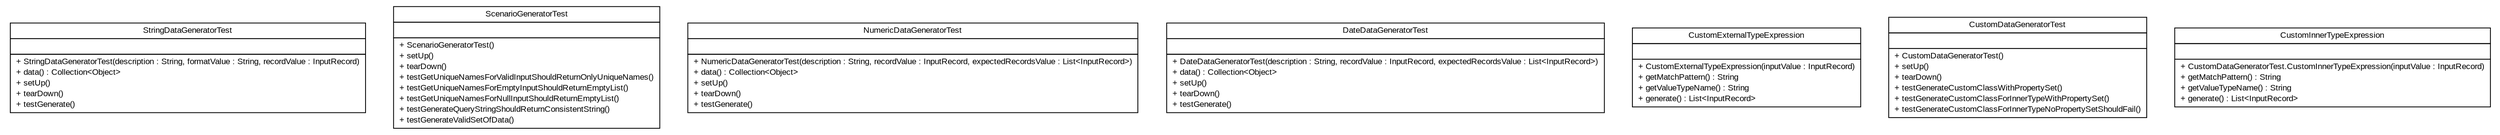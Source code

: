 #!/usr/local/bin/dot
#
# Class diagram 
# Generated by UMLGraph version R5_6 (http://www.umlgraph.org/)
#

digraph G {
	edge [fontname="arial",fontsize=10,labelfontname="arial",labelfontsize=10];
	node [fontname="arial",fontsize=10,shape=plaintext];
	nodesep=0.25;
	ranksep=0.5;
	// com.github.mkolisnyk.aerial.datagenerators.StringDataGeneratorTest
	c149 [label=<<table title="com.github.mkolisnyk.aerial.datagenerators.StringDataGeneratorTest" border="0" cellborder="1" cellspacing="0" cellpadding="2" port="p" href="./StringDataGeneratorTest.html">
		<tr><td><table border="0" cellspacing="0" cellpadding="1">
<tr><td align="center" balign="center"> StringDataGeneratorTest </td></tr>
		</table></td></tr>
		<tr><td><table border="0" cellspacing="0" cellpadding="1">
<tr><td align="left" balign="left">  </td></tr>
		</table></td></tr>
		<tr><td><table border="0" cellspacing="0" cellpadding="1">
<tr><td align="left" balign="left"> + StringDataGeneratorTest(description : String, formatValue : String, recordValue : InputRecord) </td></tr>
<tr><td align="left" balign="left"> + data() : Collection&lt;Object&gt; </td></tr>
<tr><td align="left" balign="left"> + setUp() </td></tr>
<tr><td align="left" balign="left"> + tearDown() </td></tr>
<tr><td align="left" balign="left"> + testGenerate() </td></tr>
		</table></td></tr>
		</table>>, URL="./StringDataGeneratorTest.html", fontname="arial", fontcolor="black", fontsize=10.0];
	// com.github.mkolisnyk.aerial.datagenerators.ScenarioGeneratorTest
	c150 [label=<<table title="com.github.mkolisnyk.aerial.datagenerators.ScenarioGeneratorTest" border="0" cellborder="1" cellspacing="0" cellpadding="2" port="p" href="./ScenarioGeneratorTest.html">
		<tr><td><table border="0" cellspacing="0" cellpadding="1">
<tr><td align="center" balign="center"> ScenarioGeneratorTest </td></tr>
		</table></td></tr>
		<tr><td><table border="0" cellspacing="0" cellpadding="1">
<tr><td align="left" balign="left">  </td></tr>
		</table></td></tr>
		<tr><td><table border="0" cellspacing="0" cellpadding="1">
<tr><td align="left" balign="left"> + ScenarioGeneratorTest() </td></tr>
<tr><td align="left" balign="left"> + setUp() </td></tr>
<tr><td align="left" balign="left"> + tearDown() </td></tr>
<tr><td align="left" balign="left"> + testGetUniqueNamesForValidInputShouldReturnOnlyUniqueNames() </td></tr>
<tr><td align="left" balign="left"> + testGetUniqueNamesForEmptyInputShouldReturnEmptyList() </td></tr>
<tr><td align="left" balign="left"> + testGetUniqueNamesForNullInputShouldReturnEmptyList() </td></tr>
<tr><td align="left" balign="left"> + testGenerateQueryStringShouldReturnConsistentString() </td></tr>
<tr><td align="left" balign="left"> + testGenerateValidSetOfData() </td></tr>
		</table></td></tr>
		</table>>, URL="./ScenarioGeneratorTest.html", fontname="arial", fontcolor="black", fontsize=10.0];
	// com.github.mkolisnyk.aerial.datagenerators.NumericDataGeneratorTest
	c151 [label=<<table title="com.github.mkolisnyk.aerial.datagenerators.NumericDataGeneratorTest" border="0" cellborder="1" cellspacing="0" cellpadding="2" port="p" href="./NumericDataGeneratorTest.html">
		<tr><td><table border="0" cellspacing="0" cellpadding="1">
<tr><td align="center" balign="center"> NumericDataGeneratorTest </td></tr>
		</table></td></tr>
		<tr><td><table border="0" cellspacing="0" cellpadding="1">
<tr><td align="left" balign="left">  </td></tr>
		</table></td></tr>
		<tr><td><table border="0" cellspacing="0" cellpadding="1">
<tr><td align="left" balign="left"> + NumericDataGeneratorTest(description : String, recordValue : InputRecord, expectedRecordsValue : List&lt;InputRecord&gt;) </td></tr>
<tr><td align="left" balign="left"> + data() : Collection&lt;Object&gt; </td></tr>
<tr><td align="left" balign="left"> + setUp() </td></tr>
<tr><td align="left" balign="left"> + tearDown() </td></tr>
<tr><td align="left" balign="left"> + testGenerate() </td></tr>
		</table></td></tr>
		</table>>, URL="./NumericDataGeneratorTest.html", fontname="arial", fontcolor="black", fontsize=10.0];
	// com.github.mkolisnyk.aerial.datagenerators.DateDataGeneratorTest
	c152 [label=<<table title="com.github.mkolisnyk.aerial.datagenerators.DateDataGeneratorTest" border="0" cellborder="1" cellspacing="0" cellpadding="2" port="p" href="./DateDataGeneratorTest.html">
		<tr><td><table border="0" cellspacing="0" cellpadding="1">
<tr><td align="center" balign="center"> DateDataGeneratorTest </td></tr>
		</table></td></tr>
		<tr><td><table border="0" cellspacing="0" cellpadding="1">
<tr><td align="left" balign="left">  </td></tr>
		</table></td></tr>
		<tr><td><table border="0" cellspacing="0" cellpadding="1">
<tr><td align="left" balign="left"> + DateDataGeneratorTest(description : String, recordValue : InputRecord, expectedRecordsValue : List&lt;InputRecord&gt;) </td></tr>
<tr><td align="left" balign="left"> + data() : Collection&lt;Object&gt; </td></tr>
<tr><td align="left" balign="left"> + setUp() </td></tr>
<tr><td align="left" balign="left"> + tearDown() </td></tr>
<tr><td align="left" balign="left"> + testGenerate() </td></tr>
		</table></td></tr>
		</table>>, URL="./DateDataGeneratorTest.html", fontname="arial", fontcolor="black", fontsize=10.0];
	// com.github.mkolisnyk.aerial.datagenerators.CustomExternalTypeExpression
	c153 [label=<<table title="com.github.mkolisnyk.aerial.datagenerators.CustomExternalTypeExpression" border="0" cellborder="1" cellspacing="0" cellpadding="2" port="p" href="./CustomExternalTypeExpression.html">
		<tr><td><table border="0" cellspacing="0" cellpadding="1">
<tr><td align="center" balign="center"> CustomExternalTypeExpression </td></tr>
		</table></td></tr>
		<tr><td><table border="0" cellspacing="0" cellpadding="1">
<tr><td align="left" balign="left">  </td></tr>
		</table></td></tr>
		<tr><td><table border="0" cellspacing="0" cellpadding="1">
<tr><td align="left" balign="left"> + CustomExternalTypeExpression(inputValue : InputRecord) </td></tr>
<tr><td align="left" balign="left"> + getMatchPattern() : String </td></tr>
<tr><td align="left" balign="left"> + getValueTypeName() : String </td></tr>
<tr><td align="left" balign="left"> + generate() : List&lt;InputRecord&gt; </td></tr>
		</table></td></tr>
		</table>>, URL="./CustomExternalTypeExpression.html", fontname="arial", fontcolor="black", fontsize=10.0];
	// com.github.mkolisnyk.aerial.datagenerators.CustomDataGeneratorTest
	c154 [label=<<table title="com.github.mkolisnyk.aerial.datagenerators.CustomDataGeneratorTest" border="0" cellborder="1" cellspacing="0" cellpadding="2" port="p" href="./CustomDataGeneratorTest.html">
		<tr><td><table border="0" cellspacing="0" cellpadding="1">
<tr><td align="center" balign="center"> CustomDataGeneratorTest </td></tr>
		</table></td></tr>
		<tr><td><table border="0" cellspacing="0" cellpadding="1">
<tr><td align="left" balign="left">  </td></tr>
		</table></td></tr>
		<tr><td><table border="0" cellspacing="0" cellpadding="1">
<tr><td align="left" balign="left"> + CustomDataGeneratorTest() </td></tr>
<tr><td align="left" balign="left"> + setUp() </td></tr>
<tr><td align="left" balign="left"> + tearDown() </td></tr>
<tr><td align="left" balign="left"> + testGenerateCustomClassWithPropertySet() </td></tr>
<tr><td align="left" balign="left"> + testGenerateCustomClassForInnerTypeWithPropertySet() </td></tr>
<tr><td align="left" balign="left"> + testGenerateCustomClassForInnerTypeNoPropertySetShouldFail() </td></tr>
		</table></td></tr>
		</table>>, URL="./CustomDataGeneratorTest.html", fontname="arial", fontcolor="black", fontsize=10.0];
	// com.github.mkolisnyk.aerial.datagenerators.CustomDataGeneratorTest.CustomInnerTypeExpression
	c155 [label=<<table title="com.github.mkolisnyk.aerial.datagenerators.CustomDataGeneratorTest.CustomInnerTypeExpression" border="0" cellborder="1" cellspacing="0" cellpadding="2" port="p" href="./CustomDataGeneratorTest.CustomInnerTypeExpression.html">
		<tr><td><table border="0" cellspacing="0" cellpadding="1">
<tr><td align="center" balign="center"> CustomInnerTypeExpression </td></tr>
		</table></td></tr>
		<tr><td><table border="0" cellspacing="0" cellpadding="1">
<tr><td align="left" balign="left">  </td></tr>
		</table></td></tr>
		<tr><td><table border="0" cellspacing="0" cellpadding="1">
<tr><td align="left" balign="left"> + CustomDataGeneratorTest.CustomInnerTypeExpression(inputValue : InputRecord) </td></tr>
<tr><td align="left" balign="left"> + getMatchPattern() : String </td></tr>
<tr><td align="left" balign="left"> + getValueTypeName() : String </td></tr>
<tr><td align="left" balign="left"> + generate() : List&lt;InputRecord&gt; </td></tr>
		</table></td></tr>
		</table>>, URL="./CustomDataGeneratorTest.CustomInnerTypeExpression.html", fontname="arial", fontcolor="black", fontsize=10.0];
}

